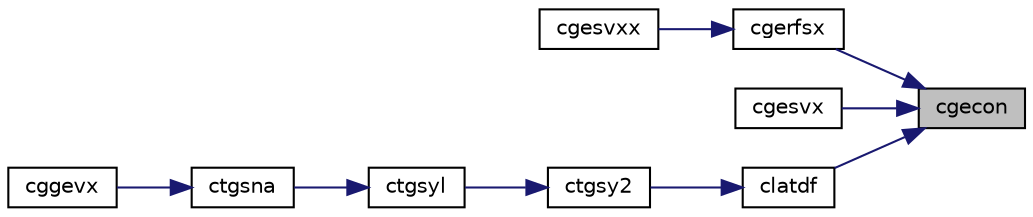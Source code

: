 digraph "cgecon"
{
 // LATEX_PDF_SIZE
  edge [fontname="Helvetica",fontsize="10",labelfontname="Helvetica",labelfontsize="10"];
  node [fontname="Helvetica",fontsize="10",shape=record];
  rankdir="RL";
  Node1 [label="cgecon",height=0.2,width=0.4,color="black", fillcolor="grey75", style="filled", fontcolor="black",tooltip="CGECON"];
  Node1 -> Node2 [dir="back",color="midnightblue",fontsize="10",style="solid",fontname="Helvetica"];
  Node2 [label="cgerfsx",height=0.2,width=0.4,color="black", fillcolor="white", style="filled",URL="$cgerfsx_8f.html#a1cc6317bb51919b658efa7bc80f286c2",tooltip="CGERFSX"];
  Node2 -> Node3 [dir="back",color="midnightblue",fontsize="10",style="solid",fontname="Helvetica"];
  Node3 [label="cgesvxx",height=0.2,width=0.4,color="black", fillcolor="white", style="filled",URL="$cgesvxx_8f.html#a54e141455b3d59923af0a5d79ffebcfb",tooltip="CGESVXX computes the solution to system of linear equations A * X = B for GE matrices"];
  Node1 -> Node4 [dir="back",color="midnightblue",fontsize="10",style="solid",fontname="Helvetica"];
  Node4 [label="cgesvx",height=0.2,width=0.4,color="black", fillcolor="white", style="filled",URL="$cgesvx_8f.html#a7ee0854ace0491ca1278df6d7a0eb28d",tooltip="CGESVX computes the solution to system of linear equations A * X = B for GE matrices"];
  Node1 -> Node5 [dir="back",color="midnightblue",fontsize="10",style="solid",fontname="Helvetica"];
  Node5 [label="clatdf",height=0.2,width=0.4,color="black", fillcolor="white", style="filled",URL="$clatdf_8f.html#afbf66d52fc55dd022234b27ea0d3efff",tooltip="CLATDF uses the LU factorization of the n-by-n matrix computed by sgetc2 and computes a contribution ..."];
  Node5 -> Node6 [dir="back",color="midnightblue",fontsize="10",style="solid",fontname="Helvetica"];
  Node6 [label="ctgsy2",height=0.2,width=0.4,color="black", fillcolor="white", style="filled",URL="$ctgsy2_8f.html#a82a880920a428b8ac1203547b0e74d6b",tooltip="CTGSY2 solves the generalized Sylvester equation (unblocked algorithm)."];
  Node6 -> Node7 [dir="back",color="midnightblue",fontsize="10",style="solid",fontname="Helvetica"];
  Node7 [label="ctgsyl",height=0.2,width=0.4,color="black", fillcolor="white", style="filled",URL="$ctgsyl_8f.html#aef7add4f653067c9b3e44569e6766d95",tooltip="CTGSYL"];
  Node7 -> Node8 [dir="back",color="midnightblue",fontsize="10",style="solid",fontname="Helvetica"];
  Node8 [label="ctgsna",height=0.2,width=0.4,color="black", fillcolor="white", style="filled",URL="$ctgsna_8f.html#a9b58d99b63263d7dbbeaecd9d0e3a755",tooltip="CTGSNA"];
  Node8 -> Node9 [dir="back",color="midnightblue",fontsize="10",style="solid",fontname="Helvetica"];
  Node9 [label="cggevx",height=0.2,width=0.4,color="black", fillcolor="white", style="filled",URL="$cggevx_8f.html#ad681a6edd407ef1e9ac9b6ee92ddbee3",tooltip="CGGEVX computes the eigenvalues and, optionally, the left and/or right eigenvectors for GE matrices"];
}
